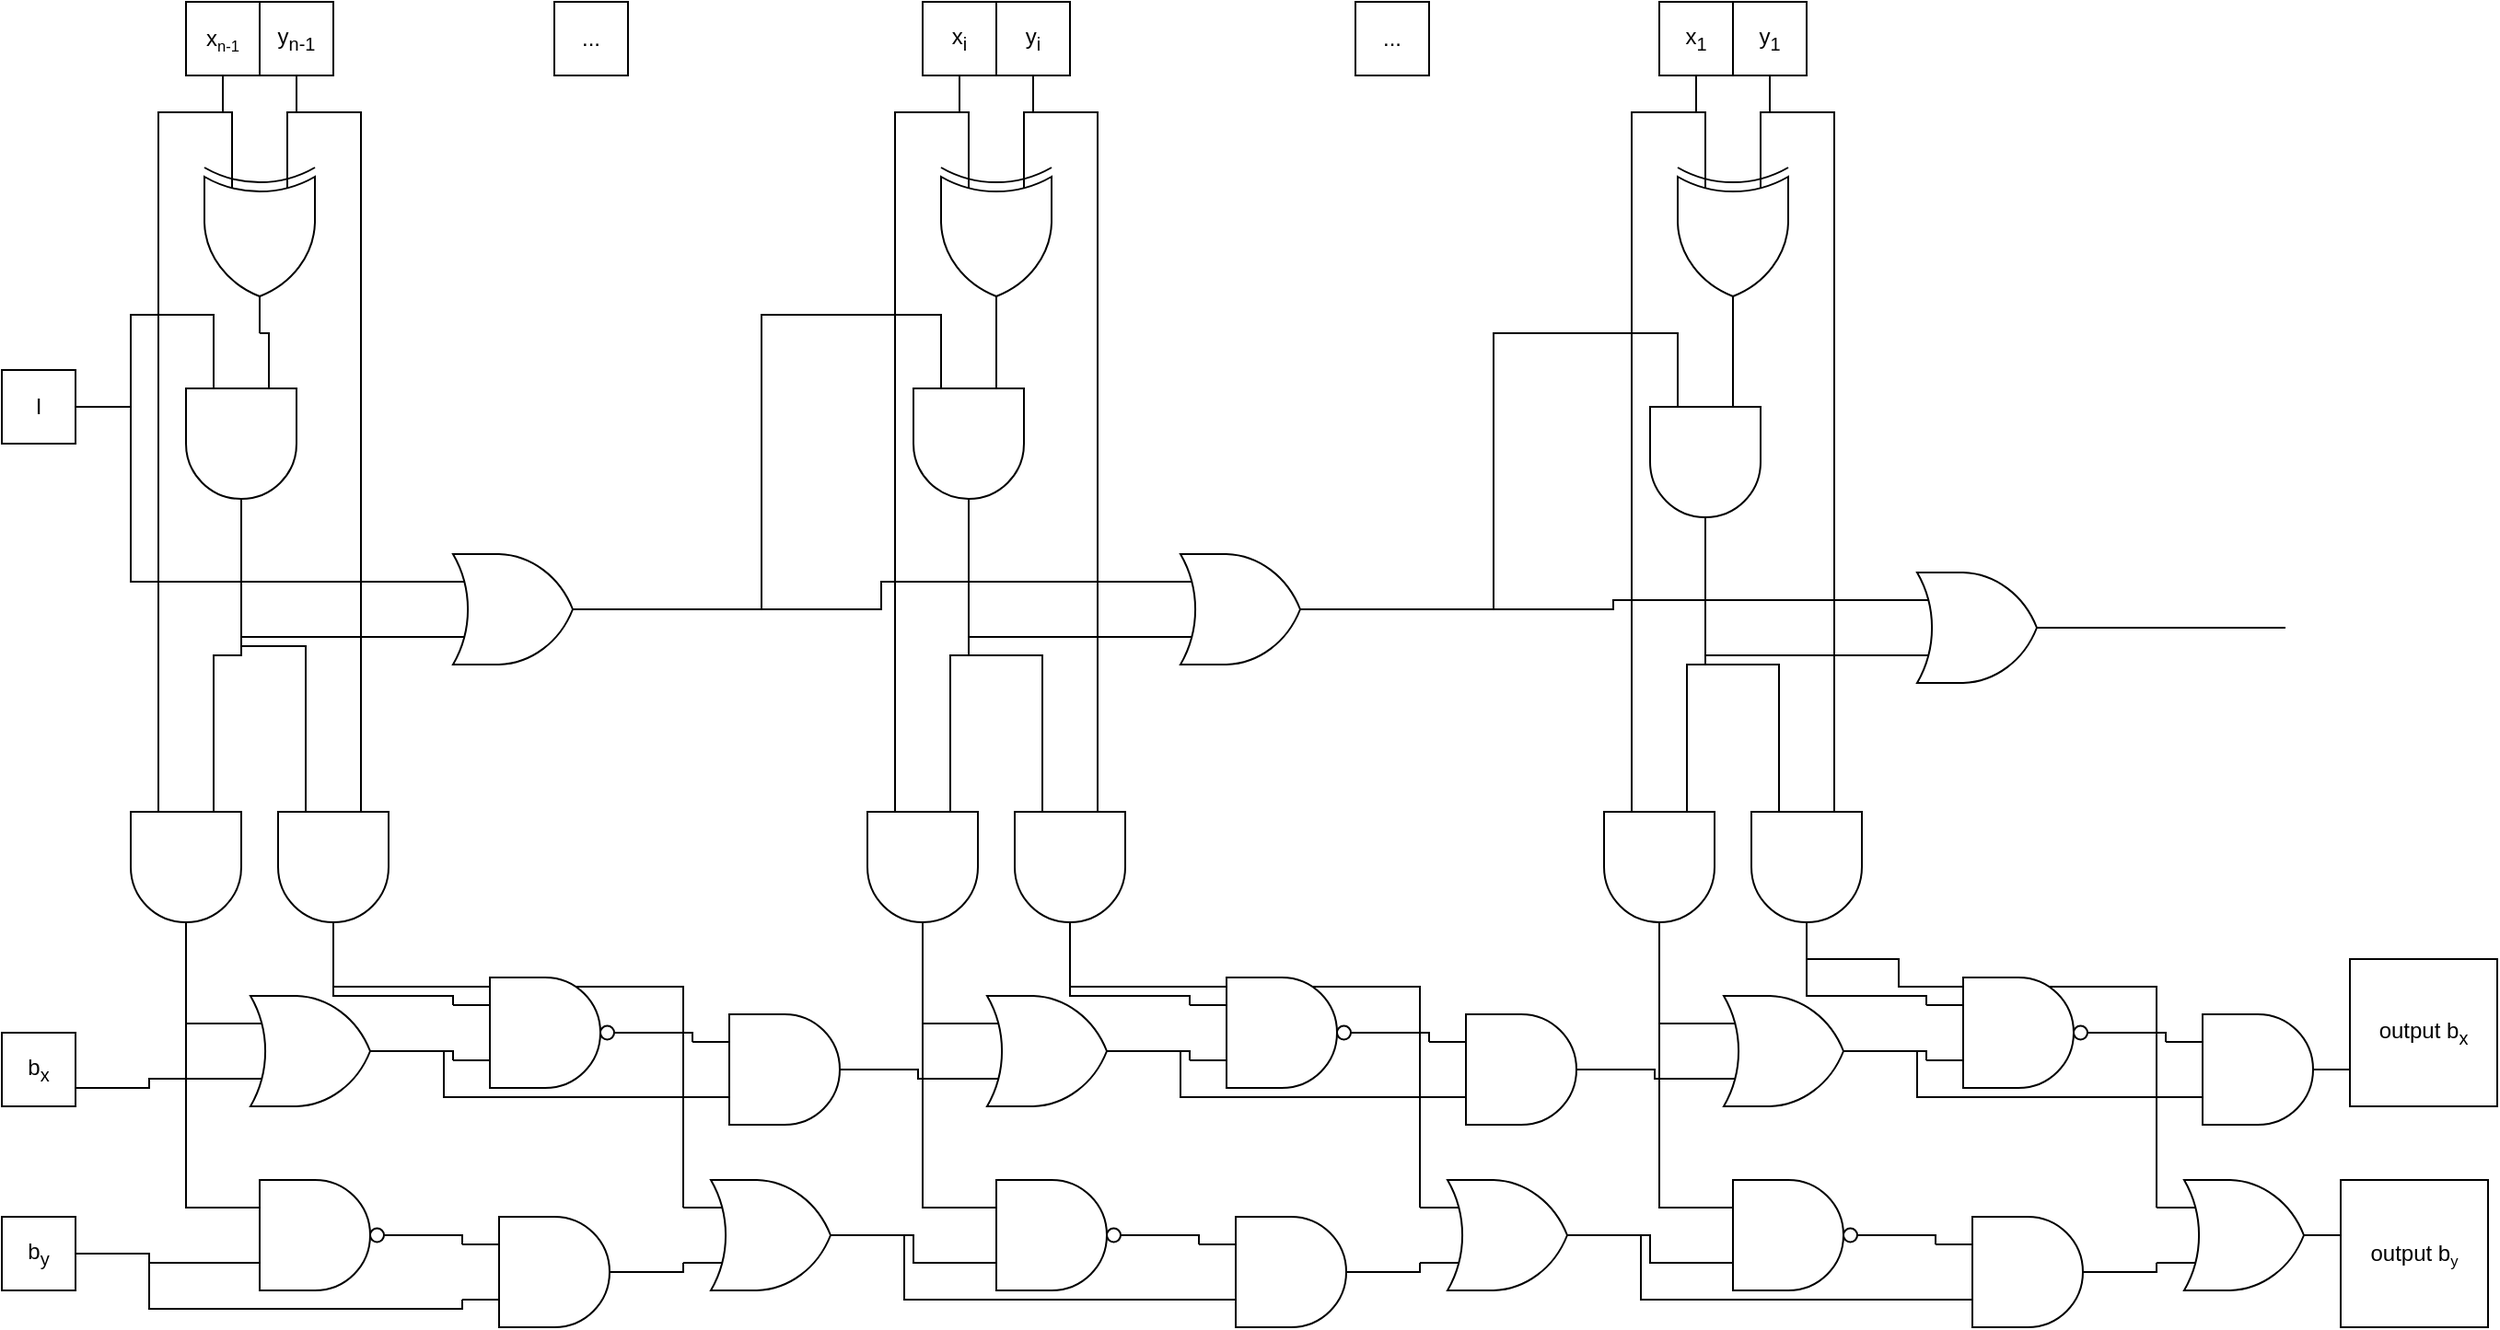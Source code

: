 <mxfile version="14.4.6" type="device"><diagram id="jt7K5Gy2cl2MplSiYMzX" name="Page-1"><mxGraphModel dx="2062" dy="1154" grid="1" gridSize="10" guides="1" tooltips="1" connect="1" arrows="1" fold="1" page="1" pageScale="1" pageWidth="827" pageHeight="1169" math="0" shadow="0"><root><mxCell id="0"/><mxCell id="1" parent="0"/><mxCell id="EATckUKEBMWZ5ubCsVS0-4" style="edgeStyle=orthogonalEdgeStyle;rounded=0;orthogonalLoop=1;jettySize=auto;html=1;exitX=1;exitY=0.5;exitDx=0;exitDy=0;exitPerimeter=0;entryX=0;entryY=0.25;entryDx=0;entryDy=0;entryPerimeter=0;endArrow=none;endFill=0;" edge="1" parent="1" source="dd8lZxrzprRvAz622u4t-1" target="EATckUKEBMWZ5ubCsVS0-2"><mxGeometry relative="1" as="geometry"/></mxCell><mxCell id="dd8lZxrzprRvAz622u4t-1" value="" style="verticalLabelPosition=bottom;shadow=0;dashed=0;align=center;html=1;verticalAlign=top;shape=mxgraph.electrical.logic_gates.logic_gate;operation=xor;rotation=90;" parent="1" vertex="1"><mxGeometry x="110" y="180" width="100" height="60" as="geometry"/></mxCell><mxCell id="EATckUKEBMWZ5ubCsVS0-14" style="edgeStyle=orthogonalEdgeStyle;rounded=0;orthogonalLoop=1;jettySize=auto;html=1;exitX=1;exitY=0.5;exitDx=0;exitDy=0;exitPerimeter=0;entryX=0;entryY=0.25;entryDx=0;entryDy=0;entryPerimeter=0;endArrow=none;endFill=0;" edge="1" parent="1" source="dd8lZxrzprRvAz622u4t-2" target="EATckUKEBMWZ5ubCsVS0-12"><mxGeometry relative="1" as="geometry"/></mxCell><mxCell id="dd8lZxrzprRvAz622u4t-2" value="" style="verticalLabelPosition=bottom;shadow=0;dashed=0;align=center;html=1;verticalAlign=top;shape=mxgraph.electrical.logic_gates.logic_gate;operation=xor;rotation=90;" parent="1" vertex="1"><mxGeometry x="510" y="180" width="100" height="60" as="geometry"/></mxCell><mxCell id="EATckUKEBMWZ5ubCsVS0-22" style="edgeStyle=orthogonalEdgeStyle;rounded=0;orthogonalLoop=1;jettySize=auto;html=1;exitX=1;exitY=0.5;exitDx=0;exitDy=0;exitPerimeter=0;entryX=0;entryY=0.25;entryDx=0;entryDy=0;entryPerimeter=0;endArrow=none;endFill=0;" edge="1" parent="1" source="dd8lZxrzprRvAz622u4t-3" target="EATckUKEBMWZ5ubCsVS0-20"><mxGeometry relative="1" as="geometry"/></mxCell><mxCell id="dd8lZxrzprRvAz622u4t-3" value="" style="verticalLabelPosition=bottom;shadow=0;dashed=0;align=center;html=1;verticalAlign=top;shape=mxgraph.electrical.logic_gates.logic_gate;operation=xor;rotation=90;" parent="1" vertex="1"><mxGeometry x="910" y="180" width="100" height="60" as="geometry"/></mxCell><mxCell id="dd8lZxrzprRvAz622u4t-43" style="edgeStyle=orthogonalEdgeStyle;rounded=0;orthogonalLoop=1;jettySize=auto;html=1;exitX=1;exitY=0.5;exitDx=0;exitDy=0;exitPerimeter=0;entryX=0;entryY=0.25;entryDx=0;entryDy=0;entryPerimeter=0;endArrow=none;endFill=0;strokeColor=#000000;" parent="1" source="dd8lZxrzprRvAz622u4t-4" target="dd8lZxrzprRvAz622u4t-37" edge="1"><mxGeometry relative="1" as="geometry"/></mxCell><mxCell id="dd8lZxrzprRvAz622u4t-46" style="edgeStyle=orthogonalEdgeStyle;rounded=0;orthogonalLoop=1;jettySize=auto;html=1;exitX=1;exitY=0.5;exitDx=0;exitDy=0;exitPerimeter=0;entryX=0;entryY=0.25;entryDx=0;entryDy=0;entryPerimeter=0;endArrow=none;endFill=0;strokeColor=#000000;" parent="1" source="dd8lZxrzprRvAz622u4t-4" target="dd8lZxrzprRvAz622u4t-38" edge="1"><mxGeometry relative="1" as="geometry"/></mxCell><mxCell id="dd8lZxrzprRvAz622u4t-4" value="" style="verticalLabelPosition=bottom;shadow=0;dashed=0;align=center;html=1;verticalAlign=top;shape=mxgraph.electrical.logic_gates.logic_gate;operation=and;rotation=90;" parent="1" vertex="1"><mxGeometry x="70" y="520" width="100" height="60" as="geometry"/></mxCell><mxCell id="dd8lZxrzprRvAz622u4t-54" style="edgeStyle=orthogonalEdgeStyle;rounded=0;orthogonalLoop=1;jettySize=auto;html=1;exitX=1;exitY=0.5;exitDx=0;exitDy=0;exitPerimeter=0;entryX=0;entryY=0.25;entryDx=0;entryDy=0;entryPerimeter=0;endArrow=none;endFill=0;strokeColor=#000000;" parent="1" source="dd8lZxrzprRvAz622u4t-7" target="dd8lZxrzprRvAz622u4t-52" edge="1"><mxGeometry relative="1" as="geometry"><Array as="points"><mxPoint x="200" y="620"/><mxPoint x="265" y="620"/></Array></mxGeometry></mxCell><mxCell id="dd8lZxrzprRvAz622u4t-59" style="edgeStyle=orthogonalEdgeStyle;rounded=0;orthogonalLoop=1;jettySize=auto;html=1;exitX=1;exitY=0.5;exitDx=0;exitDy=0;exitPerimeter=0;entryX=0;entryY=0.25;entryDx=0;entryDy=0;entryPerimeter=0;endArrow=none;endFill=0;strokeColor=#000000;" parent="1" source="dd8lZxrzprRvAz622u4t-7" target="dd8lZxrzprRvAz622u4t-57" edge="1"><mxGeometry relative="1" as="geometry"><Array as="points"><mxPoint x="200" y="615"/><mxPoint x="390" y="615"/></Array></mxGeometry></mxCell><mxCell id="dd8lZxrzprRvAz622u4t-7" value="" style="verticalLabelPosition=bottom;shadow=0;dashed=0;align=center;html=1;verticalAlign=top;shape=mxgraph.electrical.logic_gates.logic_gate;operation=and;rotation=90;" parent="1" vertex="1"><mxGeometry x="150" y="520" width="100" height="60" as="geometry"/></mxCell><mxCell id="dd8lZxrzprRvAz622u4t-71" style="edgeStyle=orthogonalEdgeStyle;rounded=0;orthogonalLoop=1;jettySize=auto;html=1;exitX=1;exitY=0.5;exitDx=0;exitDy=0;exitPerimeter=0;entryX=0;entryY=0.25;entryDx=0;entryDy=0;entryPerimeter=0;endArrow=none;endFill=0;strokeColor=#000000;" parent="1" source="dd8lZxrzprRvAz622u4t-8" target="dd8lZxrzprRvAz622u4t-62" edge="1"><mxGeometry relative="1" as="geometry"/></mxCell><mxCell id="dd8lZxrzprRvAz622u4t-72" style="edgeStyle=orthogonalEdgeStyle;rounded=0;orthogonalLoop=1;jettySize=auto;html=1;exitX=1;exitY=0.5;exitDx=0;exitDy=0;exitPerimeter=0;entryX=0;entryY=0.25;entryDx=0;entryDy=0;entryPerimeter=0;endArrow=none;endFill=0;strokeColor=#000000;" parent="1" source="dd8lZxrzprRvAz622u4t-8" target="dd8lZxrzprRvAz622u4t-64" edge="1"><mxGeometry relative="1" as="geometry"/></mxCell><mxCell id="dd8lZxrzprRvAz622u4t-8" value="" style="verticalLabelPosition=bottom;shadow=0;dashed=0;align=center;html=1;verticalAlign=top;shape=mxgraph.electrical.logic_gates.logic_gate;operation=and;rotation=90;" parent="1" vertex="1"><mxGeometry x="470" y="520" width="100" height="60" as="geometry"/></mxCell><mxCell id="dd8lZxrzprRvAz622u4t-75" style="edgeStyle=orthogonalEdgeStyle;rounded=0;orthogonalLoop=1;jettySize=auto;html=1;exitX=1;exitY=0.5;exitDx=0;exitDy=0;exitPerimeter=0;entryX=0;entryY=0.25;entryDx=0;entryDy=0;entryPerimeter=0;endArrow=none;endFill=0;strokeColor=#000000;" parent="1" source="dd8lZxrzprRvAz622u4t-10" target="dd8lZxrzprRvAz622u4t-68" edge="1"><mxGeometry relative="1" as="geometry"><Array as="points"><mxPoint x="600" y="620"/><mxPoint x="665" y="620"/></Array></mxGeometry></mxCell><mxCell id="dd8lZxrzprRvAz622u4t-78" style="edgeStyle=orthogonalEdgeStyle;rounded=0;orthogonalLoop=1;jettySize=auto;html=1;exitX=1;exitY=0.5;exitDx=0;exitDy=0;exitPerimeter=0;entryX=0;entryY=0.25;entryDx=0;entryDy=0;entryPerimeter=0;endArrow=none;endFill=0;strokeColor=#000000;" parent="1" source="dd8lZxrzprRvAz622u4t-10" target="dd8lZxrzprRvAz622u4t-70" edge="1"><mxGeometry relative="1" as="geometry"><Array as="points"><mxPoint x="600" y="615"/><mxPoint x="790" y="615"/></Array></mxGeometry></mxCell><mxCell id="dd8lZxrzprRvAz622u4t-10" value="" style="verticalLabelPosition=bottom;shadow=0;dashed=0;align=center;html=1;verticalAlign=top;shape=mxgraph.electrical.logic_gates.logic_gate;operation=and;rotation=90;" parent="1" vertex="1"><mxGeometry x="550" y="520" width="100" height="60" as="geometry"/></mxCell><mxCell id="dd8lZxrzprRvAz622u4t-90" style="edgeStyle=orthogonalEdgeStyle;rounded=0;orthogonalLoop=1;jettySize=auto;html=1;exitX=1;exitY=0.5;exitDx=0;exitDy=0;exitPerimeter=0;entryX=0;entryY=0.25;entryDx=0;entryDy=0;entryPerimeter=0;endArrow=none;endFill=0;strokeColor=#000000;" parent="1" source="dd8lZxrzprRvAz622u4t-11" target="dd8lZxrzprRvAz622u4t-81" edge="1"><mxGeometry relative="1" as="geometry"/></mxCell><mxCell id="dd8lZxrzprRvAz622u4t-91" style="edgeStyle=orthogonalEdgeStyle;rounded=0;orthogonalLoop=1;jettySize=auto;html=1;exitX=1;exitY=0.5;exitDx=0;exitDy=0;exitPerimeter=0;entryX=0;entryY=0.25;entryDx=0;entryDy=0;entryPerimeter=0;endArrow=none;endFill=0;strokeColor=#000000;" parent="1" source="dd8lZxrzprRvAz622u4t-11" target="dd8lZxrzprRvAz622u4t-83" edge="1"><mxGeometry relative="1" as="geometry"/></mxCell><mxCell id="dd8lZxrzprRvAz622u4t-11" value="" style="verticalLabelPosition=bottom;shadow=0;dashed=0;align=center;html=1;verticalAlign=top;shape=mxgraph.electrical.logic_gates.logic_gate;operation=and;rotation=90;" parent="1" vertex="1"><mxGeometry x="870" y="520" width="100" height="60" as="geometry"/></mxCell><mxCell id="dd8lZxrzprRvAz622u4t-95" style="edgeStyle=orthogonalEdgeStyle;rounded=0;orthogonalLoop=1;jettySize=auto;html=1;exitX=1;exitY=0.5;exitDx=0;exitDy=0;exitPerimeter=0;entryX=0;entryY=0.25;entryDx=0;entryDy=0;entryPerimeter=0;endArrow=none;endFill=0;strokeColor=#000000;" parent="1" source="dd8lZxrzprRvAz622u4t-12" target="dd8lZxrzprRvAz622u4t-87" edge="1"><mxGeometry relative="1" as="geometry"><Array as="points"><mxPoint x="1000" y="620"/><mxPoint x="1065" y="620"/></Array></mxGeometry></mxCell><mxCell id="dd8lZxrzprRvAz622u4t-96" style="edgeStyle=orthogonalEdgeStyle;rounded=0;orthogonalLoop=1;jettySize=auto;html=1;exitX=1;exitY=0.5;exitDx=0;exitDy=0;exitPerimeter=0;entryX=0;entryY=0.25;entryDx=0;entryDy=0;entryPerimeter=0;endArrow=none;endFill=0;strokeColor=#000000;" parent="1" source="dd8lZxrzprRvAz622u4t-12" target="dd8lZxrzprRvAz622u4t-89" edge="1"><mxGeometry relative="1" as="geometry"><Array as="points"><mxPoint x="1050" y="600"/><mxPoint x="1050" y="615"/><mxPoint x="1190" y="615"/></Array></mxGeometry></mxCell><mxCell id="dd8lZxrzprRvAz622u4t-12" value="" style="verticalLabelPosition=bottom;shadow=0;dashed=0;align=center;html=1;verticalAlign=top;shape=mxgraph.electrical.logic_gates.logic_gate;operation=and;rotation=90;" parent="1" vertex="1"><mxGeometry x="950" y="520" width="100" height="60" as="geometry"/></mxCell><mxCell id="dd8lZxrzprRvAz622u4t-35" style="edgeStyle=orthogonalEdgeStyle;rounded=0;orthogonalLoop=1;jettySize=auto;html=1;exitX=0.5;exitY=1;exitDx=0;exitDy=0;entryX=0;entryY=0.75;entryDx=0;entryDy=0;entryPerimeter=0;endArrow=none;endFill=0;strokeColor=#000000;" parent="1" source="dd8lZxrzprRvAz622u4t-19" target="dd8lZxrzprRvAz622u4t-1" edge="1"><mxGeometry relative="1" as="geometry"/></mxCell><mxCell id="dd8lZxrzprRvAz622u4t-36" style="edgeStyle=orthogonalEdgeStyle;rounded=0;orthogonalLoop=1;jettySize=auto;html=1;exitX=0.5;exitY=1;exitDx=0;exitDy=0;entryX=0;entryY=0.75;entryDx=0;entryDy=0;entryPerimeter=0;endArrow=none;endFill=0;strokeColor=#000000;" parent="1" source="dd8lZxrzprRvAz622u4t-19" target="dd8lZxrzprRvAz622u4t-4" edge="1"><mxGeometry relative="1" as="geometry"><Array as="points"><mxPoint x="140" y="140"/><mxPoint x="105" y="140"/></Array></mxGeometry></mxCell><mxCell id="dd8lZxrzprRvAz622u4t-19" value="x&lt;span style=&quot;font-size: 10px&quot;&gt;&lt;sub&gt;n-1&lt;/sub&gt;&lt;/span&gt;&lt;span style=&quot;font-size: 10px&quot;&gt;&lt;br&gt;&lt;/span&gt;" style="whiteSpace=wrap;html=1;aspect=fixed;" parent="1" vertex="1"><mxGeometry x="120" y="80" width="40" height="40" as="geometry"/></mxCell><mxCell id="dd8lZxrzprRvAz622u4t-33" style="edgeStyle=orthogonalEdgeStyle;rounded=0;orthogonalLoop=1;jettySize=auto;html=1;exitX=0.5;exitY=1;exitDx=0;exitDy=0;entryX=0;entryY=0.25;entryDx=0;entryDy=0;entryPerimeter=0;endArrow=none;endFill=0;strokeColor=#000000;" parent="1" source="dd8lZxrzprRvAz622u4t-20" target="dd8lZxrzprRvAz622u4t-1" edge="1"><mxGeometry relative="1" as="geometry"/></mxCell><mxCell id="dd8lZxrzprRvAz622u4t-34" style="edgeStyle=orthogonalEdgeStyle;rounded=0;orthogonalLoop=1;jettySize=auto;html=1;exitX=0.5;exitY=1;exitDx=0;exitDy=0;entryX=0;entryY=0.25;entryDx=0;entryDy=0;entryPerimeter=0;endArrow=none;endFill=0;strokeColor=#000000;" parent="1" source="dd8lZxrzprRvAz622u4t-20" target="dd8lZxrzprRvAz622u4t-7" edge="1"><mxGeometry relative="1" as="geometry"><Array as="points"><mxPoint x="180" y="140"/><mxPoint x="215" y="140"/></Array></mxGeometry></mxCell><mxCell id="dd8lZxrzprRvAz622u4t-20" value="y&lt;sub&gt;n-1&lt;/sub&gt;" style="whiteSpace=wrap;html=1;aspect=fixed;" parent="1" vertex="1"><mxGeometry x="160" y="80" width="40" height="40" as="geometry"/></mxCell><mxCell id="dd8lZxrzprRvAz622u4t-27" style="edgeStyle=orthogonalEdgeStyle;rounded=0;orthogonalLoop=1;jettySize=auto;html=1;exitX=0.5;exitY=1;exitDx=0;exitDy=0;entryX=0;entryY=0.75;entryDx=0;entryDy=0;entryPerimeter=0;endArrow=none;endFill=0;" parent="1" source="dd8lZxrzprRvAz622u4t-21" target="dd8lZxrzprRvAz622u4t-2" edge="1"><mxGeometry relative="1" as="geometry"/></mxCell><mxCell id="dd8lZxrzprRvAz622u4t-28" style="edgeStyle=orthogonalEdgeStyle;rounded=0;orthogonalLoop=1;jettySize=auto;html=1;exitX=0.5;exitY=1;exitDx=0;exitDy=0;entryX=0;entryY=0.75;entryDx=0;entryDy=0;entryPerimeter=0;endArrow=none;endFill=0;" parent="1" source="dd8lZxrzprRvAz622u4t-21" target="dd8lZxrzprRvAz622u4t-8" edge="1"><mxGeometry relative="1" as="geometry"><Array as="points"><mxPoint x="540" y="140"/><mxPoint x="505" y="140"/></Array></mxGeometry></mxCell><mxCell id="dd8lZxrzprRvAz622u4t-21" value="x&lt;sub&gt;i&lt;/sub&gt;" style="whiteSpace=wrap;html=1;aspect=fixed;" parent="1" vertex="1"><mxGeometry x="520" y="80" width="40" height="40" as="geometry"/></mxCell><mxCell id="dd8lZxrzprRvAz622u4t-25" style="edgeStyle=orthogonalEdgeStyle;rounded=0;orthogonalLoop=1;jettySize=auto;html=1;exitX=0.5;exitY=1;exitDx=0;exitDy=0;entryX=0;entryY=0.25;entryDx=0;entryDy=0;entryPerimeter=0;endArrow=none;endFill=0;" parent="1" source="dd8lZxrzprRvAz622u4t-22" target="dd8lZxrzprRvAz622u4t-2" edge="1"><mxGeometry relative="1" as="geometry"/></mxCell><mxCell id="dd8lZxrzprRvAz622u4t-26" style="edgeStyle=orthogonalEdgeStyle;rounded=0;orthogonalLoop=1;jettySize=auto;html=1;exitX=0.5;exitY=1;exitDx=0;exitDy=0;entryX=0;entryY=0.25;entryDx=0;entryDy=0;entryPerimeter=0;endArrow=none;endFill=0;" parent="1" source="dd8lZxrzprRvAz622u4t-22" target="dd8lZxrzprRvAz622u4t-10" edge="1"><mxGeometry relative="1" as="geometry"><mxPoint x="610" y="160" as="targetPoint"/><Array as="points"><mxPoint x="580" y="140"/><mxPoint x="615" y="140"/></Array></mxGeometry></mxCell><mxCell id="dd8lZxrzprRvAz622u4t-22" value="y&lt;sub&gt;i&lt;br&gt;&lt;/sub&gt;" style="whiteSpace=wrap;html=1;aspect=fixed;" parent="1" vertex="1"><mxGeometry x="560" y="80" width="40" height="40" as="geometry"/></mxCell><mxCell id="dd8lZxrzprRvAz622u4t-31" style="edgeStyle=orthogonalEdgeStyle;rounded=0;orthogonalLoop=1;jettySize=auto;html=1;exitX=0.5;exitY=1;exitDx=0;exitDy=0;entryX=0;entryY=0.75;entryDx=0;entryDy=0;entryPerimeter=0;endArrow=none;endFill=0;strokeColor=#000000;" parent="1" source="dd8lZxrzprRvAz622u4t-23" target="dd8lZxrzprRvAz622u4t-3" edge="1"><mxGeometry relative="1" as="geometry"/></mxCell><mxCell id="dd8lZxrzprRvAz622u4t-32" style="edgeStyle=orthogonalEdgeStyle;rounded=0;orthogonalLoop=1;jettySize=auto;html=1;exitX=0.5;exitY=1;exitDx=0;exitDy=0;entryX=0;entryY=0.75;entryDx=0;entryDy=0;entryPerimeter=0;endArrow=none;endFill=0;strokeColor=#000000;" parent="1" source="dd8lZxrzprRvAz622u4t-23" target="dd8lZxrzprRvAz622u4t-11" edge="1"><mxGeometry relative="1" as="geometry"><Array as="points"><mxPoint x="940" y="140"/><mxPoint x="905" y="140"/></Array></mxGeometry></mxCell><mxCell id="dd8lZxrzprRvAz622u4t-23" value="x&lt;sub&gt;1&lt;/sub&gt;" style="whiteSpace=wrap;html=1;aspect=fixed;" parent="1" vertex="1"><mxGeometry x="920" y="80" width="40" height="40" as="geometry"/></mxCell><mxCell id="dd8lZxrzprRvAz622u4t-29" style="edgeStyle=orthogonalEdgeStyle;rounded=0;orthogonalLoop=1;jettySize=auto;html=1;exitX=0.5;exitY=1;exitDx=0;exitDy=0;entryX=0;entryY=0.25;entryDx=0;entryDy=0;entryPerimeter=0;endArrow=none;endFill=0;strokeColor=#000000;" parent="1" source="dd8lZxrzprRvAz622u4t-24" target="dd8lZxrzprRvAz622u4t-3" edge="1"><mxGeometry relative="1" as="geometry"/></mxCell><mxCell id="dd8lZxrzprRvAz622u4t-30" style="edgeStyle=orthogonalEdgeStyle;rounded=0;orthogonalLoop=1;jettySize=auto;html=1;exitX=0.5;exitY=1;exitDx=0;exitDy=0;entryX=0;entryY=0.25;entryDx=0;entryDy=0;entryPerimeter=0;endArrow=none;endFill=0;strokeColor=#000000;" parent="1" source="dd8lZxrzprRvAz622u4t-24" target="dd8lZxrzprRvAz622u4t-12" edge="1"><mxGeometry relative="1" as="geometry"><Array as="points"><mxPoint x="980" y="140"/><mxPoint x="1015" y="140"/></Array></mxGeometry></mxCell><mxCell id="dd8lZxrzprRvAz622u4t-24" value="y&lt;sub&gt;1&lt;/sub&gt;" style="whiteSpace=wrap;html=1;aspect=fixed;" parent="1" vertex="1"><mxGeometry x="960" y="80" width="40" height="40" as="geometry"/></mxCell><mxCell id="dd8lZxrzprRvAz622u4t-55" style="edgeStyle=orthogonalEdgeStyle;rounded=0;orthogonalLoop=1;jettySize=auto;html=1;exitX=1;exitY=0.5;exitDx=0;exitDy=0;exitPerimeter=0;entryX=0;entryY=0.75;entryDx=0;entryDy=0;entryPerimeter=0;endArrow=none;endFill=0;strokeColor=#000000;" parent="1" source="dd8lZxrzprRvAz622u4t-37" target="dd8lZxrzprRvAz622u4t-52" edge="1"><mxGeometry relative="1" as="geometry"/></mxCell><mxCell id="dd8lZxrzprRvAz622u4t-56" style="edgeStyle=orthogonalEdgeStyle;rounded=0;orthogonalLoop=1;jettySize=auto;html=1;exitX=1;exitY=0.5;exitDx=0;exitDy=0;exitPerimeter=0;entryX=0;entryY=0.75;entryDx=0;entryDy=0;entryPerimeter=0;endArrow=none;endFill=0;strokeColor=#000000;" parent="1" source="dd8lZxrzprRvAz622u4t-37" target="dd8lZxrzprRvAz622u4t-53" edge="1"><mxGeometry relative="1" as="geometry"><Array as="points"><mxPoint x="260" y="650"/><mxPoint x="260" y="675"/></Array></mxGeometry></mxCell><mxCell id="dd8lZxrzprRvAz622u4t-37" value="" style="verticalLabelPosition=bottom;shadow=0;dashed=0;align=center;html=1;verticalAlign=top;shape=mxgraph.electrical.logic_gates.logic_gate;operation=or;" parent="1" vertex="1"><mxGeometry x="140" y="620" width="100" height="60" as="geometry"/></mxCell><mxCell id="dd8lZxrzprRvAz622u4t-49" style="edgeStyle=orthogonalEdgeStyle;rounded=0;orthogonalLoop=1;jettySize=auto;html=1;exitX=1;exitY=0.5;exitDx=0;exitDy=0;exitPerimeter=0;entryX=0;entryY=0.25;entryDx=0;entryDy=0;entryPerimeter=0;endArrow=none;endFill=0;strokeColor=#000000;" parent="1" source="dd8lZxrzprRvAz622u4t-38" target="dd8lZxrzprRvAz622u4t-39" edge="1"><mxGeometry relative="1" as="geometry"/></mxCell><mxCell id="dd8lZxrzprRvAz622u4t-38" value="" style="verticalLabelPosition=bottom;shadow=0;dashed=0;align=center;html=1;verticalAlign=top;shape=mxgraph.electrical.logic_gates.logic_gate;operation=and;negating=1;negSize=0.15;" parent="1" vertex="1"><mxGeometry x="140" y="720" width="100" height="60" as="geometry"/></mxCell><mxCell id="dd8lZxrzprRvAz622u4t-58" style="edgeStyle=orthogonalEdgeStyle;rounded=0;orthogonalLoop=1;jettySize=auto;html=1;exitX=1;exitY=0.5;exitDx=0;exitDy=0;exitPerimeter=0;entryX=0;entryY=0.75;entryDx=0;entryDy=0;entryPerimeter=0;endArrow=none;endFill=0;strokeColor=#000000;" parent="1" source="dd8lZxrzprRvAz622u4t-39" target="dd8lZxrzprRvAz622u4t-57" edge="1"><mxGeometry relative="1" as="geometry"/></mxCell><mxCell id="dd8lZxrzprRvAz622u4t-39" value="" style="verticalLabelPosition=bottom;shadow=0;dashed=0;align=center;html=1;verticalAlign=top;shape=mxgraph.electrical.logic_gates.logic_gate;operation=and;" parent="1" vertex="1"><mxGeometry x="270" y="740" width="100" height="60" as="geometry"/></mxCell><mxCell id="dd8lZxrzprRvAz622u4t-44" style="edgeStyle=orthogonalEdgeStyle;rounded=0;orthogonalLoop=1;jettySize=auto;html=1;exitX=1;exitY=0.75;exitDx=0;exitDy=0;entryX=0;entryY=0.75;entryDx=0;entryDy=0;entryPerimeter=0;endArrow=none;endFill=0;strokeColor=#000000;" parent="1" source="dd8lZxrzprRvAz622u4t-40" target="dd8lZxrzprRvAz622u4t-37" edge="1"><mxGeometry relative="1" as="geometry"/></mxCell><mxCell id="dd8lZxrzprRvAz622u4t-40" value="b&lt;sub&gt;x&lt;br&gt;&lt;/sub&gt;" style="whiteSpace=wrap;html=1;aspect=fixed;" parent="1" vertex="1"><mxGeometry x="20" y="640" width="40" height="40" as="geometry"/></mxCell><mxCell id="dd8lZxrzprRvAz622u4t-48" style="edgeStyle=orthogonalEdgeStyle;rounded=0;orthogonalLoop=1;jettySize=auto;html=1;exitX=1;exitY=0.5;exitDx=0;exitDy=0;entryX=0;entryY=0.75;entryDx=0;entryDy=0;entryPerimeter=0;endArrow=none;endFill=0;strokeColor=#000000;" parent="1" source="dd8lZxrzprRvAz622u4t-41" target="dd8lZxrzprRvAz622u4t-38" edge="1"><mxGeometry relative="1" as="geometry"/></mxCell><mxCell id="dd8lZxrzprRvAz622u4t-50" style="edgeStyle=orthogonalEdgeStyle;rounded=0;orthogonalLoop=1;jettySize=auto;html=1;exitX=1;exitY=0.5;exitDx=0;exitDy=0;entryX=0;entryY=0.75;entryDx=0;entryDy=0;entryPerimeter=0;endArrow=none;endFill=0;strokeColor=#000000;" parent="1" source="dd8lZxrzprRvAz622u4t-41" target="dd8lZxrzprRvAz622u4t-39" edge="1"><mxGeometry relative="1" as="geometry"><Array as="points"><mxPoint x="100" y="760"/><mxPoint x="100" y="790"/><mxPoint x="270" y="790"/></Array></mxGeometry></mxCell><mxCell id="dd8lZxrzprRvAz622u4t-41" value="b&lt;sub&gt;y&lt;/sub&gt;" style="whiteSpace=wrap;html=1;aspect=fixed;" parent="1" vertex="1"><mxGeometry x="20" y="740" width="40" height="40" as="geometry"/></mxCell><mxCell id="dd8lZxrzprRvAz622u4t-51" style="edgeStyle=orthogonalEdgeStyle;rounded=0;orthogonalLoop=1;jettySize=auto;html=1;exitX=1;exitY=0.5;exitDx=0;exitDy=0;exitPerimeter=0;entryX=0;entryY=0.25;entryDx=0;entryDy=0;entryPerimeter=0;endArrow=none;endFill=0;strokeColor=#000000;" parent="1" source="dd8lZxrzprRvAz622u4t-52" target="dd8lZxrzprRvAz622u4t-53" edge="1"><mxGeometry relative="1" as="geometry"/></mxCell><mxCell id="dd8lZxrzprRvAz622u4t-52" value="" style="verticalLabelPosition=bottom;shadow=0;dashed=0;align=center;html=1;verticalAlign=top;shape=mxgraph.electrical.logic_gates.logic_gate;operation=and;negating=1;negSize=0.15;" parent="1" vertex="1"><mxGeometry x="265" y="610" width="100" height="60" as="geometry"/></mxCell><mxCell id="dd8lZxrzprRvAz622u4t-73" style="edgeStyle=orthogonalEdgeStyle;rounded=0;orthogonalLoop=1;jettySize=auto;html=1;exitX=1;exitY=0.5;exitDx=0;exitDy=0;exitPerimeter=0;entryX=0;entryY=0.75;entryDx=0;entryDy=0;entryPerimeter=0;endArrow=none;endFill=0;strokeColor=#000000;" parent="1" source="dd8lZxrzprRvAz622u4t-53" target="dd8lZxrzprRvAz622u4t-62" edge="1"><mxGeometry relative="1" as="geometry"/></mxCell><mxCell id="dd8lZxrzprRvAz622u4t-53" value="" style="verticalLabelPosition=bottom;shadow=0;dashed=0;align=center;html=1;verticalAlign=top;shape=mxgraph.electrical.logic_gates.logic_gate;operation=and;" parent="1" vertex="1"><mxGeometry x="395" y="630" width="100" height="60" as="geometry"/></mxCell><mxCell id="dd8lZxrzprRvAz622u4t-74" style="edgeStyle=orthogonalEdgeStyle;rounded=0;orthogonalLoop=1;jettySize=auto;html=1;exitX=1;exitY=0.5;exitDx=0;exitDy=0;exitPerimeter=0;entryX=0;entryY=0.75;entryDx=0;entryDy=0;entryPerimeter=0;endArrow=none;endFill=0;strokeColor=#000000;" parent="1" source="dd8lZxrzprRvAz622u4t-57" target="dd8lZxrzprRvAz622u4t-64" edge="1"><mxGeometry relative="1" as="geometry"/></mxCell><mxCell id="dd8lZxrzprRvAz622u4t-77" style="edgeStyle=orthogonalEdgeStyle;rounded=0;orthogonalLoop=1;jettySize=auto;html=1;exitX=1;exitY=0.5;exitDx=0;exitDy=0;exitPerimeter=0;entryX=0;entryY=0.75;entryDx=0;entryDy=0;entryPerimeter=0;endArrow=none;endFill=0;strokeColor=#000000;" parent="1" source="dd8lZxrzprRvAz622u4t-57" target="dd8lZxrzprRvAz622u4t-66" edge="1"><mxGeometry relative="1" as="geometry"><Array as="points"><mxPoint x="510" y="750"/><mxPoint x="510" y="785"/></Array></mxGeometry></mxCell><mxCell id="dd8lZxrzprRvAz622u4t-57" value="" style="verticalLabelPosition=bottom;shadow=0;dashed=0;align=center;html=1;verticalAlign=top;shape=mxgraph.electrical.logic_gates.logic_gate;operation=or;" parent="1" vertex="1"><mxGeometry x="390" y="720" width="100" height="60" as="geometry"/></mxCell><mxCell id="dd8lZxrzprRvAz622u4t-60" style="edgeStyle=orthogonalEdgeStyle;rounded=0;orthogonalLoop=1;jettySize=auto;html=1;exitX=1;exitY=0.5;exitDx=0;exitDy=0;exitPerimeter=0;entryX=0;entryY=0.75;entryDx=0;entryDy=0;entryPerimeter=0;endArrow=none;endFill=0;strokeColor=#000000;" parent="1" source="dd8lZxrzprRvAz622u4t-62" target="dd8lZxrzprRvAz622u4t-68" edge="1"><mxGeometry relative="1" as="geometry"/></mxCell><mxCell id="dd8lZxrzprRvAz622u4t-61" style="edgeStyle=orthogonalEdgeStyle;rounded=0;orthogonalLoop=1;jettySize=auto;html=1;exitX=1;exitY=0.5;exitDx=0;exitDy=0;exitPerimeter=0;entryX=0;entryY=0.75;entryDx=0;entryDy=0;entryPerimeter=0;endArrow=none;endFill=0;strokeColor=#000000;" parent="1" source="dd8lZxrzprRvAz622u4t-62" target="dd8lZxrzprRvAz622u4t-69" edge="1"><mxGeometry relative="1" as="geometry"><Array as="points"><mxPoint x="660" y="650"/><mxPoint x="660" y="675"/></Array></mxGeometry></mxCell><mxCell id="dd8lZxrzprRvAz622u4t-62" value="" style="verticalLabelPosition=bottom;shadow=0;dashed=0;align=center;html=1;verticalAlign=top;shape=mxgraph.electrical.logic_gates.logic_gate;operation=or;" parent="1" vertex="1"><mxGeometry x="540" y="620" width="100" height="60" as="geometry"/></mxCell><mxCell id="dd8lZxrzprRvAz622u4t-63" style="edgeStyle=orthogonalEdgeStyle;rounded=0;orthogonalLoop=1;jettySize=auto;html=1;exitX=1;exitY=0.5;exitDx=0;exitDy=0;exitPerimeter=0;entryX=0;entryY=0.25;entryDx=0;entryDy=0;entryPerimeter=0;endArrow=none;endFill=0;strokeColor=#000000;" parent="1" source="dd8lZxrzprRvAz622u4t-64" target="dd8lZxrzprRvAz622u4t-66" edge="1"><mxGeometry relative="1" as="geometry"/></mxCell><mxCell id="dd8lZxrzprRvAz622u4t-64" value="" style="verticalLabelPosition=bottom;shadow=0;dashed=0;align=center;html=1;verticalAlign=top;shape=mxgraph.electrical.logic_gates.logic_gate;operation=and;negating=1;negSize=0.15;" parent="1" vertex="1"><mxGeometry x="540" y="720" width="100" height="60" as="geometry"/></mxCell><mxCell id="dd8lZxrzprRvAz622u4t-65" style="edgeStyle=orthogonalEdgeStyle;rounded=0;orthogonalLoop=1;jettySize=auto;html=1;exitX=1;exitY=0.5;exitDx=0;exitDy=0;exitPerimeter=0;entryX=0;entryY=0.75;entryDx=0;entryDy=0;entryPerimeter=0;endArrow=none;endFill=0;strokeColor=#000000;" parent="1" source="dd8lZxrzprRvAz622u4t-66" target="dd8lZxrzprRvAz622u4t-70" edge="1"><mxGeometry relative="1" as="geometry"/></mxCell><mxCell id="dd8lZxrzprRvAz622u4t-66" value="" style="verticalLabelPosition=bottom;shadow=0;dashed=0;align=center;html=1;verticalAlign=top;shape=mxgraph.electrical.logic_gates.logic_gate;operation=and;" parent="1" vertex="1"><mxGeometry x="670" y="740" width="100" height="60" as="geometry"/></mxCell><mxCell id="dd8lZxrzprRvAz622u4t-67" style="edgeStyle=orthogonalEdgeStyle;rounded=0;orthogonalLoop=1;jettySize=auto;html=1;exitX=1;exitY=0.5;exitDx=0;exitDy=0;exitPerimeter=0;entryX=0;entryY=0.25;entryDx=0;entryDy=0;entryPerimeter=0;endArrow=none;endFill=0;strokeColor=#000000;" parent="1" source="dd8lZxrzprRvAz622u4t-68" target="dd8lZxrzprRvAz622u4t-69" edge="1"><mxGeometry relative="1" as="geometry"/></mxCell><mxCell id="dd8lZxrzprRvAz622u4t-68" value="" style="verticalLabelPosition=bottom;shadow=0;dashed=0;align=center;html=1;verticalAlign=top;shape=mxgraph.electrical.logic_gates.logic_gate;operation=and;negating=1;negSize=0.15;" parent="1" vertex="1"><mxGeometry x="665" y="610" width="100" height="60" as="geometry"/></mxCell><mxCell id="dd8lZxrzprRvAz622u4t-92" style="edgeStyle=orthogonalEdgeStyle;rounded=0;orthogonalLoop=1;jettySize=auto;html=1;exitX=1;exitY=0.5;exitDx=0;exitDy=0;exitPerimeter=0;entryX=0;entryY=0.75;entryDx=0;entryDy=0;entryPerimeter=0;endArrow=none;endFill=0;strokeColor=#000000;" parent="1" source="dd8lZxrzprRvAz622u4t-69" target="dd8lZxrzprRvAz622u4t-81" edge="1"><mxGeometry relative="1" as="geometry"/></mxCell><mxCell id="dd8lZxrzprRvAz622u4t-69" value="" style="verticalLabelPosition=bottom;shadow=0;dashed=0;align=center;html=1;verticalAlign=top;shape=mxgraph.electrical.logic_gates.logic_gate;operation=and;" parent="1" vertex="1"><mxGeometry x="795" y="630" width="100" height="60" as="geometry"/></mxCell><mxCell id="dd8lZxrzprRvAz622u4t-93" style="edgeStyle=orthogonalEdgeStyle;rounded=0;orthogonalLoop=1;jettySize=auto;html=1;exitX=1;exitY=0.5;exitDx=0;exitDy=0;exitPerimeter=0;entryX=0;entryY=0.75;entryDx=0;entryDy=0;entryPerimeter=0;endArrow=none;endFill=0;strokeColor=#000000;" parent="1" source="dd8lZxrzprRvAz622u4t-70" target="dd8lZxrzprRvAz622u4t-83" edge="1"><mxGeometry relative="1" as="geometry"/></mxCell><mxCell id="dd8lZxrzprRvAz622u4t-94" style="edgeStyle=orthogonalEdgeStyle;rounded=0;orthogonalLoop=1;jettySize=auto;html=1;exitX=1;exitY=0.5;exitDx=0;exitDy=0;exitPerimeter=0;entryX=0;entryY=0.75;entryDx=0;entryDy=0;entryPerimeter=0;endArrow=none;endFill=0;strokeColor=#000000;" parent="1" source="dd8lZxrzprRvAz622u4t-70" target="dd8lZxrzprRvAz622u4t-85" edge="1"><mxGeometry relative="1" as="geometry"><Array as="points"><mxPoint x="910" y="750"/><mxPoint x="910" y="785"/></Array></mxGeometry></mxCell><mxCell id="dd8lZxrzprRvAz622u4t-70" value="" style="verticalLabelPosition=bottom;shadow=0;dashed=0;align=center;html=1;verticalAlign=top;shape=mxgraph.electrical.logic_gates.logic_gate;operation=or;" parent="1" vertex="1"><mxGeometry x="790" y="720" width="100" height="60" as="geometry"/></mxCell><mxCell id="dd8lZxrzprRvAz622u4t-79" style="edgeStyle=orthogonalEdgeStyle;rounded=0;orthogonalLoop=1;jettySize=auto;html=1;exitX=1;exitY=0.5;exitDx=0;exitDy=0;exitPerimeter=0;entryX=0;entryY=0.75;entryDx=0;entryDy=0;entryPerimeter=0;endArrow=none;endFill=0;strokeColor=#000000;" parent="1" source="dd8lZxrzprRvAz622u4t-81" target="dd8lZxrzprRvAz622u4t-87" edge="1"><mxGeometry relative="1" as="geometry"/></mxCell><mxCell id="dd8lZxrzprRvAz622u4t-80" style="edgeStyle=orthogonalEdgeStyle;rounded=0;orthogonalLoop=1;jettySize=auto;html=1;exitX=1;exitY=0.5;exitDx=0;exitDy=0;exitPerimeter=0;entryX=0;entryY=0.75;entryDx=0;entryDy=0;entryPerimeter=0;endArrow=none;endFill=0;strokeColor=#000000;" parent="1" source="dd8lZxrzprRvAz622u4t-81" target="dd8lZxrzprRvAz622u4t-88" edge="1"><mxGeometry relative="1" as="geometry"><Array as="points"><mxPoint x="1060" y="650"/><mxPoint x="1060" y="675"/></Array></mxGeometry></mxCell><mxCell id="dd8lZxrzprRvAz622u4t-81" value="" style="verticalLabelPosition=bottom;shadow=0;dashed=0;align=center;html=1;verticalAlign=top;shape=mxgraph.electrical.logic_gates.logic_gate;operation=or;" parent="1" vertex="1"><mxGeometry x="940" y="620" width="100" height="60" as="geometry"/></mxCell><mxCell id="dd8lZxrzprRvAz622u4t-82" style="edgeStyle=orthogonalEdgeStyle;rounded=0;orthogonalLoop=1;jettySize=auto;html=1;exitX=1;exitY=0.5;exitDx=0;exitDy=0;exitPerimeter=0;entryX=0;entryY=0.25;entryDx=0;entryDy=0;entryPerimeter=0;endArrow=none;endFill=0;strokeColor=#000000;" parent="1" source="dd8lZxrzprRvAz622u4t-83" target="dd8lZxrzprRvAz622u4t-85" edge="1"><mxGeometry relative="1" as="geometry"/></mxCell><mxCell id="dd8lZxrzprRvAz622u4t-83" value="" style="verticalLabelPosition=bottom;shadow=0;dashed=0;align=center;html=1;verticalAlign=top;shape=mxgraph.electrical.logic_gates.logic_gate;operation=and;negating=1;negSize=0.15;" parent="1" vertex="1"><mxGeometry x="940" y="720" width="100" height="60" as="geometry"/></mxCell><mxCell id="dd8lZxrzprRvAz622u4t-84" style="edgeStyle=orthogonalEdgeStyle;rounded=0;orthogonalLoop=1;jettySize=auto;html=1;exitX=1;exitY=0.5;exitDx=0;exitDy=0;exitPerimeter=0;entryX=0;entryY=0.75;entryDx=0;entryDy=0;entryPerimeter=0;endArrow=none;endFill=0;strokeColor=#000000;" parent="1" source="dd8lZxrzprRvAz622u4t-85" target="dd8lZxrzprRvAz622u4t-89" edge="1"><mxGeometry relative="1" as="geometry"/></mxCell><mxCell id="dd8lZxrzprRvAz622u4t-85" value="" style="verticalLabelPosition=bottom;shadow=0;dashed=0;align=center;html=1;verticalAlign=top;shape=mxgraph.electrical.logic_gates.logic_gate;operation=and;" parent="1" vertex="1"><mxGeometry x="1070" y="740" width="100" height="60" as="geometry"/></mxCell><mxCell id="dd8lZxrzprRvAz622u4t-86" style="edgeStyle=orthogonalEdgeStyle;rounded=0;orthogonalLoop=1;jettySize=auto;html=1;exitX=1;exitY=0.5;exitDx=0;exitDy=0;exitPerimeter=0;entryX=0;entryY=0.25;entryDx=0;entryDy=0;entryPerimeter=0;endArrow=none;endFill=0;strokeColor=#000000;" parent="1" source="dd8lZxrzprRvAz622u4t-87" target="dd8lZxrzprRvAz622u4t-88" edge="1"><mxGeometry relative="1" as="geometry"/></mxCell><mxCell id="dd8lZxrzprRvAz622u4t-87" value="" style="verticalLabelPosition=bottom;shadow=0;dashed=0;align=center;html=1;verticalAlign=top;shape=mxgraph.electrical.logic_gates.logic_gate;operation=and;negating=1;negSize=0.15;" parent="1" vertex="1"><mxGeometry x="1065" y="610" width="100" height="60" as="geometry"/></mxCell><mxCell id="dd8lZxrzprRvAz622u4t-88" value="" style="verticalLabelPosition=bottom;shadow=0;dashed=0;align=center;html=1;verticalAlign=top;shape=mxgraph.electrical.logic_gates.logic_gate;operation=and;" parent="1" vertex="1"><mxGeometry x="1195" y="630" width="100" height="60" as="geometry"/></mxCell><mxCell id="dd8lZxrzprRvAz622u4t-89" value="" style="verticalLabelPosition=bottom;shadow=0;dashed=0;align=center;html=1;verticalAlign=top;shape=mxgraph.electrical.logic_gates.logic_gate;operation=or;" parent="1" vertex="1"><mxGeometry x="1190" y="720" width="100" height="60" as="geometry"/></mxCell><mxCell id="dd8lZxrzprRvAz622u4t-97" value="output b&lt;sub&gt;x&lt;/sub&gt;" style="whiteSpace=wrap;html=1;aspect=fixed;" parent="1" vertex="1"><mxGeometry x="1295" y="600" width="80" height="80" as="geometry"/></mxCell><mxCell id="dd8lZxrzprRvAz622u4t-98" value="output b&lt;span style=&quot;font-size: 10px&quot;&gt;&lt;sub&gt;y&lt;br&gt;&lt;/sub&gt;&lt;/span&gt;" style="whiteSpace=wrap;html=1;aspect=fixed;" parent="1" vertex="1"><mxGeometry x="1290" y="720" width="80" height="80" as="geometry"/></mxCell><mxCell id="dd8lZxrzprRvAz622u4t-99" value="..." style="whiteSpace=wrap;html=1;aspect=fixed;" parent="1" vertex="1"><mxGeometry x="320" y="80" width="40" height="40" as="geometry"/></mxCell><mxCell id="dd8lZxrzprRvAz622u4t-100" value="..." style="whiteSpace=wrap;html=1;aspect=fixed;" parent="1" vertex="1"><mxGeometry x="755" y="80" width="40" height="40" as="geometry"/></mxCell><mxCell id="EATckUKEBMWZ5ubCsVS0-3" style="edgeStyle=orthogonalEdgeStyle;rounded=0;orthogonalLoop=1;jettySize=auto;html=1;exitX=1;exitY=0.5;exitDx=0;exitDy=0;entryX=0;entryY=0.75;entryDx=0;entryDy=0;entryPerimeter=0;endArrow=none;endFill=0;" edge="1" parent="1" source="EATckUKEBMWZ5ubCsVS0-1" target="EATckUKEBMWZ5ubCsVS0-2"><mxGeometry relative="1" as="geometry"/></mxCell><mxCell id="EATckUKEBMWZ5ubCsVS0-7" style="edgeStyle=orthogonalEdgeStyle;rounded=0;orthogonalLoop=1;jettySize=auto;html=1;exitX=1;exitY=0.5;exitDx=0;exitDy=0;entryX=0;entryY=0.25;entryDx=0;entryDy=0;entryPerimeter=0;endArrow=none;endFill=0;" edge="1" parent="1" source="EATckUKEBMWZ5ubCsVS0-1" target="EATckUKEBMWZ5ubCsVS0-6"><mxGeometry relative="1" as="geometry"><Array as="points"><mxPoint x="90" y="300"/><mxPoint x="90" y="395"/></Array></mxGeometry></mxCell><mxCell id="EATckUKEBMWZ5ubCsVS0-1" value="I" style="whiteSpace=wrap;html=1;aspect=fixed;" vertex="1" parent="1"><mxGeometry x="20" y="280" width="40" height="40" as="geometry"/></mxCell><mxCell id="EATckUKEBMWZ5ubCsVS0-8" style="edgeStyle=orthogonalEdgeStyle;rounded=0;orthogonalLoop=1;jettySize=auto;html=1;exitX=1;exitY=0.5;exitDx=0;exitDy=0;exitPerimeter=0;entryX=0;entryY=0.25;entryDx=0;entryDy=0;entryPerimeter=0;endArrow=none;endFill=0;" edge="1" parent="1" source="EATckUKEBMWZ5ubCsVS0-2" target="dd8lZxrzprRvAz622u4t-4"><mxGeometry relative="1" as="geometry"/></mxCell><mxCell id="EATckUKEBMWZ5ubCsVS0-9" style="edgeStyle=orthogonalEdgeStyle;rounded=0;orthogonalLoop=1;jettySize=auto;html=1;exitX=1;exitY=0.5;exitDx=0;exitDy=0;exitPerimeter=0;entryX=0;entryY=0.75;entryDx=0;entryDy=0;entryPerimeter=0;endArrow=none;endFill=0;" edge="1" parent="1" source="EATckUKEBMWZ5ubCsVS0-2" target="dd8lZxrzprRvAz622u4t-7"><mxGeometry relative="1" as="geometry"><Array as="points"><mxPoint x="150" y="430"/><mxPoint x="185" y="430"/></Array></mxGeometry></mxCell><mxCell id="EATckUKEBMWZ5ubCsVS0-10" style="edgeStyle=orthogonalEdgeStyle;rounded=0;orthogonalLoop=1;jettySize=auto;html=1;exitX=1;exitY=0.5;exitDx=0;exitDy=0;exitPerimeter=0;entryX=0;entryY=0.75;entryDx=0;entryDy=0;entryPerimeter=0;endArrow=none;endFill=0;" edge="1" parent="1" source="EATckUKEBMWZ5ubCsVS0-2" target="EATckUKEBMWZ5ubCsVS0-6"><mxGeometry relative="1" as="geometry"/></mxCell><mxCell id="EATckUKEBMWZ5ubCsVS0-2" value="" style="verticalLabelPosition=bottom;shadow=0;dashed=0;align=center;html=1;verticalAlign=top;shape=mxgraph.electrical.logic_gates.logic_gate;operation=and;rotation=90;" vertex="1" parent="1"><mxGeometry x="100" y="290" width="100" height="60" as="geometry"/></mxCell><mxCell id="EATckUKEBMWZ5ubCsVS0-15" style="edgeStyle=orthogonalEdgeStyle;rounded=0;orthogonalLoop=1;jettySize=auto;html=1;exitX=1;exitY=0.5;exitDx=0;exitDy=0;exitPerimeter=0;entryX=0;entryY=0.75;entryDx=0;entryDy=0;entryPerimeter=0;endArrow=none;endFill=0;" edge="1" parent="1" source="EATckUKEBMWZ5ubCsVS0-6" target="EATckUKEBMWZ5ubCsVS0-12"><mxGeometry relative="1" as="geometry"/></mxCell><mxCell id="EATckUKEBMWZ5ubCsVS0-16" style="edgeStyle=orthogonalEdgeStyle;rounded=0;orthogonalLoop=1;jettySize=auto;html=1;exitX=1;exitY=0.5;exitDx=0;exitDy=0;exitPerimeter=0;entryX=0;entryY=0.25;entryDx=0;entryDy=0;entryPerimeter=0;endArrow=none;endFill=0;" edge="1" parent="1" source="EATckUKEBMWZ5ubCsVS0-6" target="EATckUKEBMWZ5ubCsVS0-13"><mxGeometry relative="1" as="geometry"/></mxCell><mxCell id="EATckUKEBMWZ5ubCsVS0-6" value="" style="verticalLabelPosition=bottom;shadow=0;dashed=0;align=center;html=1;verticalAlign=top;shape=mxgraph.electrical.logic_gates.logic_gate;operation=or;" vertex="1" parent="1"><mxGeometry x="250" y="380" width="100" height="60" as="geometry"/></mxCell><mxCell id="EATckUKEBMWZ5ubCsVS0-11" style="edgeStyle=orthogonalEdgeStyle;rounded=0;orthogonalLoop=1;jettySize=auto;html=1;exitX=1;exitY=0.5;exitDx=0;exitDy=0;exitPerimeter=0;entryX=0;entryY=0.75;entryDx=0;entryDy=0;entryPerimeter=0;endArrow=none;endFill=0;" edge="1" parent="1" source="EATckUKEBMWZ5ubCsVS0-12" target="EATckUKEBMWZ5ubCsVS0-13"><mxGeometry relative="1" as="geometry"/></mxCell><mxCell id="EATckUKEBMWZ5ubCsVS0-17" style="edgeStyle=orthogonalEdgeStyle;rounded=0;orthogonalLoop=1;jettySize=auto;html=1;exitX=1;exitY=0.5;exitDx=0;exitDy=0;exitPerimeter=0;entryX=0;entryY=0.25;entryDx=0;entryDy=0;entryPerimeter=0;endArrow=none;endFill=0;" edge="1" parent="1" source="EATckUKEBMWZ5ubCsVS0-12" target="dd8lZxrzprRvAz622u4t-8"><mxGeometry relative="1" as="geometry"/></mxCell><mxCell id="EATckUKEBMWZ5ubCsVS0-18" style="edgeStyle=orthogonalEdgeStyle;rounded=0;orthogonalLoop=1;jettySize=auto;html=1;exitX=1;exitY=0.5;exitDx=0;exitDy=0;exitPerimeter=0;entryX=0;entryY=0.75;entryDx=0;entryDy=0;entryPerimeter=0;endArrow=none;endFill=0;" edge="1" parent="1" source="EATckUKEBMWZ5ubCsVS0-12" target="dd8lZxrzprRvAz622u4t-10"><mxGeometry relative="1" as="geometry"/></mxCell><mxCell id="EATckUKEBMWZ5ubCsVS0-12" value="" style="verticalLabelPosition=bottom;shadow=0;dashed=0;align=center;html=1;verticalAlign=top;shape=mxgraph.electrical.logic_gates.logic_gate;operation=and;rotation=90;" vertex="1" parent="1"><mxGeometry x="495" y="290" width="100" height="60" as="geometry"/></mxCell><mxCell id="EATckUKEBMWZ5ubCsVS0-23" style="edgeStyle=orthogonalEdgeStyle;rounded=0;orthogonalLoop=1;jettySize=auto;html=1;exitX=1;exitY=0.5;exitDx=0;exitDy=0;exitPerimeter=0;entryX=0;entryY=0.75;entryDx=0;entryDy=0;entryPerimeter=0;endArrow=none;endFill=0;" edge="1" parent="1" source="EATckUKEBMWZ5ubCsVS0-13" target="EATckUKEBMWZ5ubCsVS0-20"><mxGeometry relative="1" as="geometry"/></mxCell><mxCell id="EATckUKEBMWZ5ubCsVS0-27" style="edgeStyle=orthogonalEdgeStyle;rounded=0;orthogonalLoop=1;jettySize=auto;html=1;exitX=1;exitY=0.5;exitDx=0;exitDy=0;exitPerimeter=0;entryX=0;entryY=0.25;entryDx=0;entryDy=0;entryPerimeter=0;endArrow=none;endFill=0;" edge="1" parent="1" source="EATckUKEBMWZ5ubCsVS0-13" target="EATckUKEBMWZ5ubCsVS0-21"><mxGeometry relative="1" as="geometry"/></mxCell><mxCell id="EATckUKEBMWZ5ubCsVS0-13" value="" style="verticalLabelPosition=bottom;shadow=0;dashed=0;align=center;html=1;verticalAlign=top;shape=mxgraph.electrical.logic_gates.logic_gate;operation=or;" vertex="1" parent="1"><mxGeometry x="645" y="380" width="100" height="60" as="geometry"/></mxCell><mxCell id="EATckUKEBMWZ5ubCsVS0-19" style="edgeStyle=orthogonalEdgeStyle;rounded=0;orthogonalLoop=1;jettySize=auto;html=1;exitX=1;exitY=0.5;exitDx=0;exitDy=0;exitPerimeter=0;entryX=0;entryY=0.75;entryDx=0;entryDy=0;entryPerimeter=0;endArrow=none;endFill=0;" edge="1" parent="1" source="EATckUKEBMWZ5ubCsVS0-20" target="EATckUKEBMWZ5ubCsVS0-21"><mxGeometry relative="1" as="geometry"/></mxCell><mxCell id="EATckUKEBMWZ5ubCsVS0-24" style="edgeStyle=orthogonalEdgeStyle;rounded=0;orthogonalLoop=1;jettySize=auto;html=1;exitX=1;exitY=0.5;exitDx=0;exitDy=0;exitPerimeter=0;entryX=0;entryY=0.25;entryDx=0;entryDy=0;entryPerimeter=0;endArrow=none;endFill=0;" edge="1" parent="1" source="EATckUKEBMWZ5ubCsVS0-20" target="dd8lZxrzprRvAz622u4t-11"><mxGeometry relative="1" as="geometry"/></mxCell><mxCell id="EATckUKEBMWZ5ubCsVS0-25" style="edgeStyle=orthogonalEdgeStyle;rounded=0;orthogonalLoop=1;jettySize=auto;html=1;exitX=1;exitY=0.5;exitDx=0;exitDy=0;exitPerimeter=0;entryX=0;entryY=0.75;entryDx=0;entryDy=0;entryPerimeter=0;endArrow=none;endFill=0;" edge="1" parent="1" source="EATckUKEBMWZ5ubCsVS0-20" target="dd8lZxrzprRvAz622u4t-12"><mxGeometry relative="1" as="geometry"/></mxCell><mxCell id="EATckUKEBMWZ5ubCsVS0-20" value="" style="verticalLabelPosition=bottom;shadow=0;dashed=0;align=center;html=1;verticalAlign=top;shape=mxgraph.electrical.logic_gates.logic_gate;operation=and;rotation=90;" vertex="1" parent="1"><mxGeometry x="895" y="300" width="100" height="60" as="geometry"/></mxCell><mxCell id="EATckUKEBMWZ5ubCsVS0-28" style="edgeStyle=orthogonalEdgeStyle;rounded=0;orthogonalLoop=1;jettySize=auto;html=1;exitX=1;exitY=0.5;exitDx=0;exitDy=0;exitPerimeter=0;endArrow=none;endFill=0;" edge="1" parent="1" source="EATckUKEBMWZ5ubCsVS0-21"><mxGeometry relative="1" as="geometry"><mxPoint x="1260" y="420" as="targetPoint"/></mxGeometry></mxCell><mxCell id="EATckUKEBMWZ5ubCsVS0-21" value="" style="verticalLabelPosition=bottom;shadow=0;dashed=0;align=center;html=1;verticalAlign=top;shape=mxgraph.electrical.logic_gates.logic_gate;operation=or;" vertex="1" parent="1"><mxGeometry x="1045" y="390" width="100" height="60" as="geometry"/></mxCell></root></mxGraphModel></diagram></mxfile>
